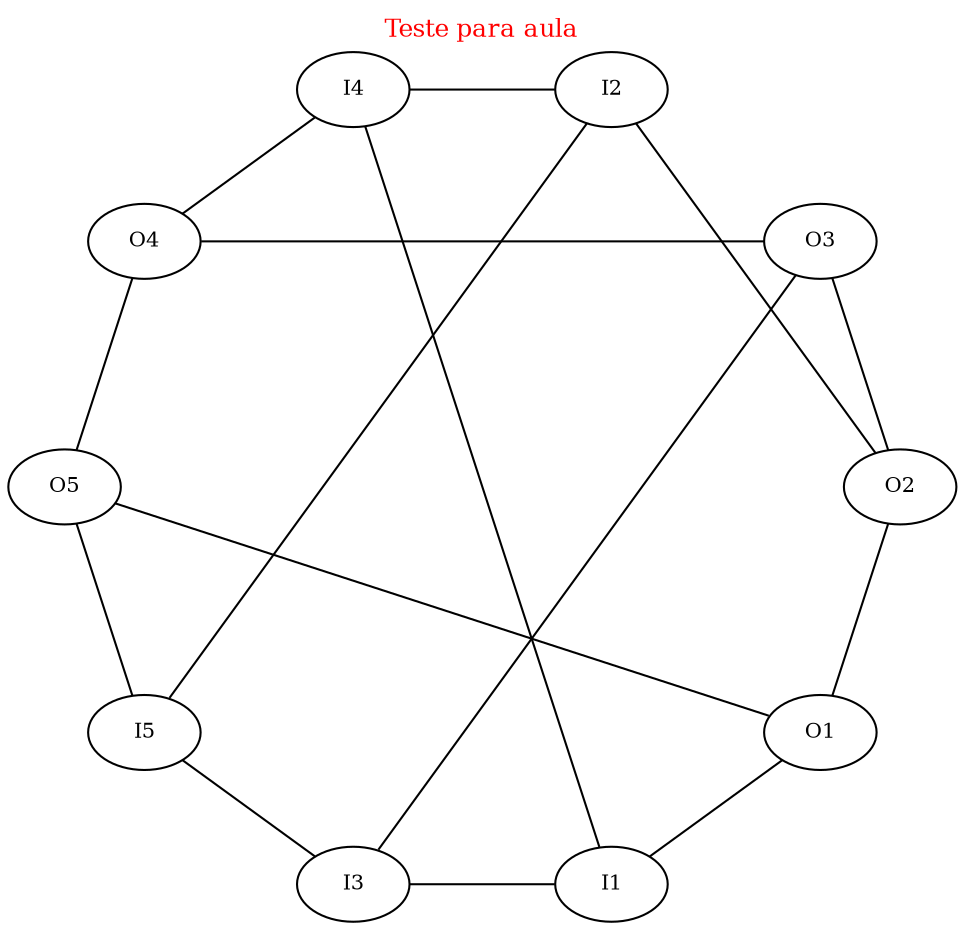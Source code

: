 graph Petersen {
   graph [label="Teste para aula", labelloc=t, fontsize=12, fontcolor=red, layout=circo]
   node [fontsize=10]

   O1 -- O2 -- O3 -- O4 -- O5 -- O1;
   I1 -- I3 -- I5 -- I2 -- I4 -- I1;
  
# {rank=same; O1 ; O2 ; O3 ; O4 ; O5 }
#  {rank=same; I1 ; I2 ; I3 ; I4 ; I5 }
#  I1 -- I3 -- I5 -- I2 -- I4 -- I1;

  I1 -- O1;
  I2 -- O2;
  I3 -- O3;
  I4 -- O4;
  I5 -- O5;
  
}
